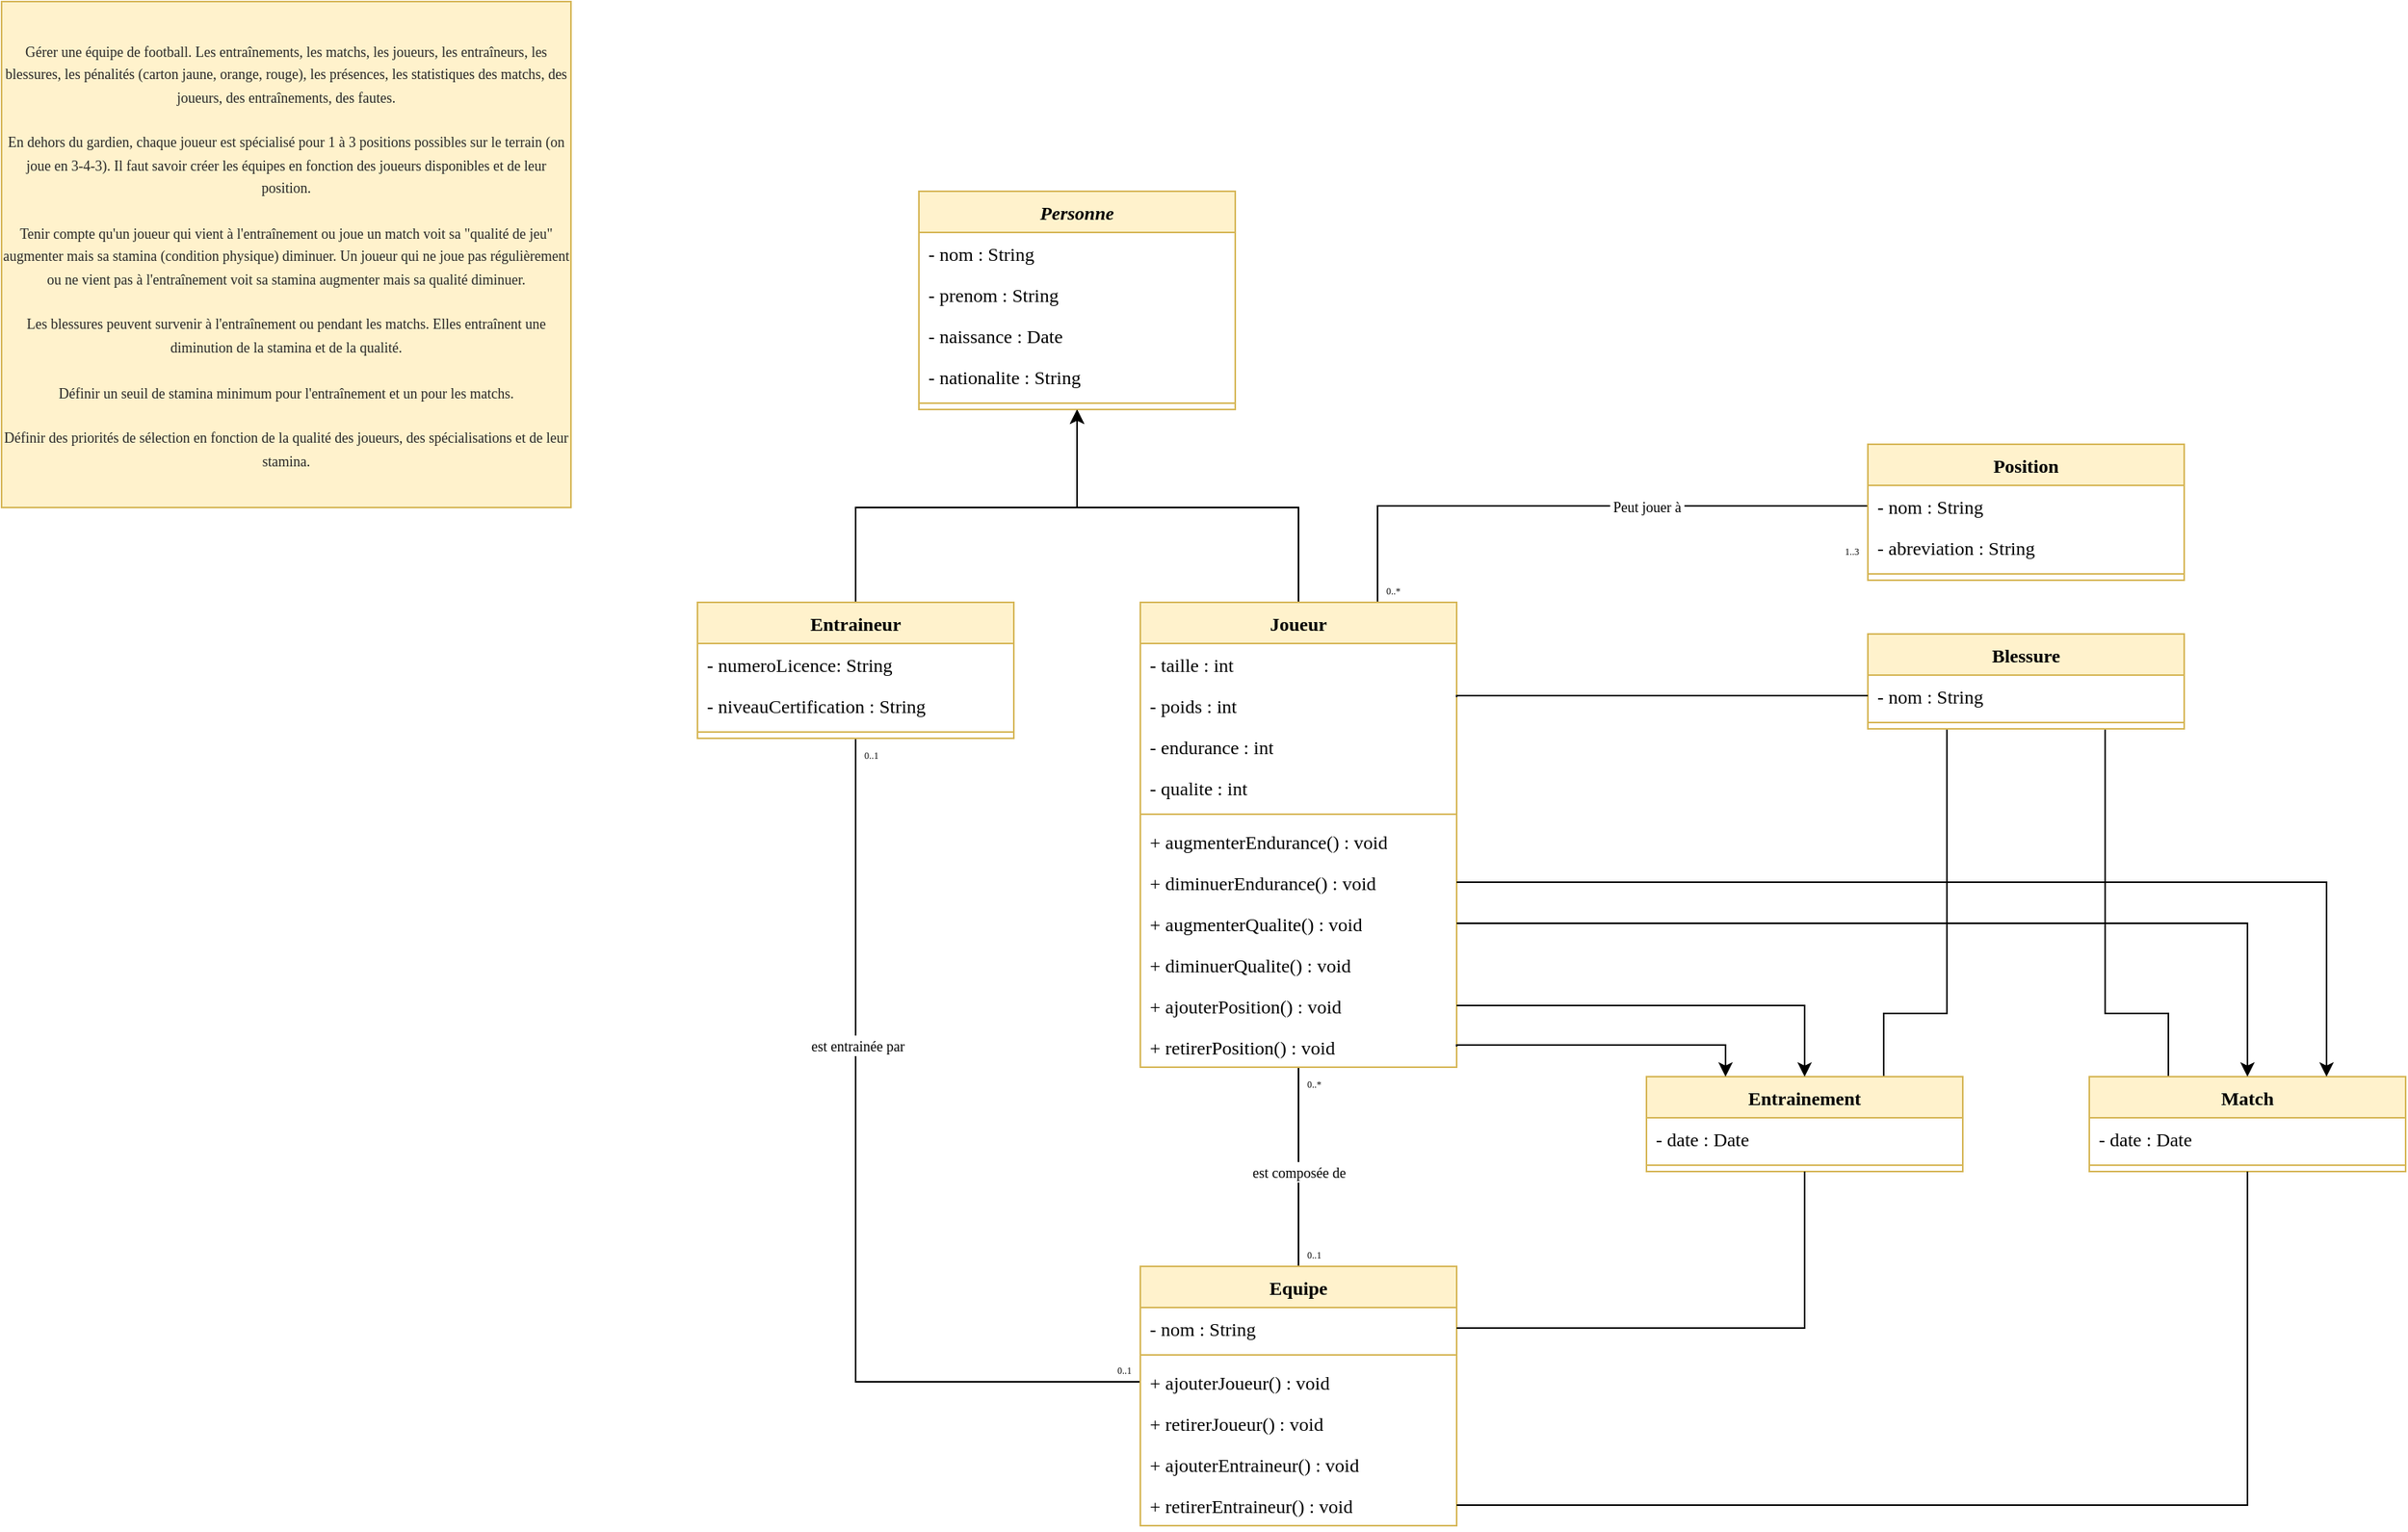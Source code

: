 <mxfile version="26.2.15">
  <diagram name="Page-1" id="bPuFZjUi1AL_pEAQR9ox">
    <mxGraphModel dx="2037" dy="1201" grid="1" gridSize="10" guides="1" tooltips="1" connect="1" arrows="1" fold="1" page="1" pageScale="1" pageWidth="1654" pageHeight="1169" math="0" shadow="0">
      <root>
        <mxCell id="0" />
        <mxCell id="1" parent="0" />
        <mxCell id="Eg1cmbTTBJbZFbh08boU-26" value="&lt;font face=&quot;Comic Sans MS&quot; style=&quot;font-size: 6px;&quot;&gt;0..*&lt;/font&gt;" style="text;html=1;align=center;verticalAlign=middle;whiteSpace=wrap;rounded=0;" parent="1" vertex="1">
          <mxGeometry x="910" y="402" width="20" height="18" as="geometry" />
        </mxCell>
        <mxCell id="Eg1cmbTTBJbZFbh08boU-35" value="&lt;font face=&quot;Comic Sans MS&quot; style=&quot;font-size: 6px;&quot;&gt;1..3&lt;/font&gt;" style="text;html=1;align=center;verticalAlign=middle;whiteSpace=wrap;rounded=0;" parent="1" vertex="1">
          <mxGeometry x="1200" y="377" width="20" height="18" as="geometry" />
        </mxCell>
        <mxCell id="Eg1cmbTTBJbZFbh08boU-70" style="edgeStyle=orthogonalEdgeStyle;rounded=0;orthogonalLoop=1;jettySize=auto;html=1;entryX=0.5;entryY=1;entryDx=0;entryDy=0;" parent="1" source="Eg1cmbTTBJbZFbh08boU-38" target="Eg1cmbTTBJbZFbh08boU-57" edge="1">
          <mxGeometry relative="1" as="geometry">
            <mxPoint x="850" y="300" as="targetPoint" />
            <Array as="points">
              <mxPoint x="860" y="360" />
              <mxPoint x="720" y="360" />
            </Array>
          </mxGeometry>
        </mxCell>
        <mxCell id="QPrB0RySYc89CIUduWpg-20" style="edgeStyle=orthogonalEdgeStyle;rounded=0;orthogonalLoop=1;jettySize=auto;html=1;entryX=0.5;entryY=0;entryDx=0;entryDy=0;endArrow=none;startFill=0;" edge="1" parent="1" source="Eg1cmbTTBJbZFbh08boU-38" target="QPrB0RySYc89CIUduWpg-10">
          <mxGeometry relative="1" as="geometry" />
        </mxCell>
        <mxCell id="QPrB0RySYc89CIUduWpg-47" style="edgeStyle=orthogonalEdgeStyle;rounded=0;orthogonalLoop=1;jettySize=auto;html=1;exitX=0.75;exitY=0;exitDx=0;exitDy=0;entryX=0;entryY=0.5;entryDx=0;entryDy=0;endArrow=none;startFill=0;" edge="1" parent="1" source="Eg1cmbTTBJbZFbh08boU-38" target="9">
          <mxGeometry relative="1" as="geometry" />
        </mxCell>
        <mxCell id="QPrB0RySYc89CIUduWpg-48" value="&lt;span style=&quot;font-family: &amp;quot;Comic Sans MS&amp;quot;; font-size: 9px;&quot;&gt;&amp;nbsp;Peut jouer à&amp;nbsp;&lt;/span&gt;" style="edgeLabel;html=1;align=center;verticalAlign=middle;resizable=0;points=[];" vertex="1" connectable="0" parent="QPrB0RySYc89CIUduWpg-47">
          <mxGeometry x="0.244" y="3" relative="1" as="geometry">
            <mxPoint y="3" as="offset" />
          </mxGeometry>
        </mxCell>
        <mxCell id="Eg1cmbTTBJbZFbh08boU-38" value="&lt;font style=&quot;&quot; face=&quot;Comic Sans MS&quot;&gt;Joueur&lt;/font&gt;" style="swimlane;fontStyle=1;align=center;verticalAlign=top;childLayout=stackLayout;horizontal=1;startSize=26;horizontalStack=0;resizeParent=1;resizeParentMax=0;resizeLast=0;collapsible=1;marginBottom=0;whiteSpace=wrap;html=1;fillColor=#fff2cc;strokeColor=#d6b656;" parent="1" vertex="1">
          <mxGeometry x="760" y="420" width="200" height="294" as="geometry" />
        </mxCell>
        <mxCell id="0TyT_RYLDZ_SMIHeVWue-5" value="&lt;font face=&quot;Comic Sans MS&quot;&gt;- taille : int&lt;/font&gt;" style="text;strokeColor=none;fillColor=none;align=left;verticalAlign=top;spacingLeft=4;spacingRight=4;overflow=hidden;rotatable=0;points=[[0,0.5],[1,0.5]];portConstraint=eastwest;whiteSpace=wrap;html=1;" parent="Eg1cmbTTBJbZFbh08boU-38" vertex="1">
          <mxGeometry y="26" width="200" height="26" as="geometry" />
        </mxCell>
        <mxCell id="0TyT_RYLDZ_SMIHeVWue-8" value="&lt;font face=&quot;Comic Sans MS&quot;&gt;- poids : int&lt;/font&gt;" style="text;strokeColor=none;fillColor=none;align=left;verticalAlign=top;spacingLeft=4;spacingRight=4;overflow=hidden;rotatable=0;points=[[0,0.5],[1,0.5]];portConstraint=eastwest;whiteSpace=wrap;html=1;" parent="Eg1cmbTTBJbZFbh08boU-38" vertex="1">
          <mxGeometry y="52" width="200" height="26" as="geometry" />
        </mxCell>
        <mxCell id="Eg1cmbTTBJbZFbh08boU-36" value="&lt;font face=&quot;Comic Sans MS&quot;&gt;- endurance : int&lt;/font&gt;" style="text;strokeColor=none;fillColor=none;align=left;verticalAlign=top;spacingLeft=4;spacingRight=4;overflow=hidden;rotatable=0;points=[[0,0.5],[1,0.5]];portConstraint=eastwest;whiteSpace=wrap;html=1;" parent="Eg1cmbTTBJbZFbh08boU-38" vertex="1">
          <mxGeometry y="78" width="200" height="26" as="geometry" />
        </mxCell>
        <mxCell id="Eg1cmbTTBJbZFbh08boU-37" value="&lt;font face=&quot;Comic Sans MS&quot;&gt;- qualite : int&lt;/font&gt;" style="text;strokeColor=none;fillColor=none;align=left;verticalAlign=top;spacingLeft=4;spacingRight=4;overflow=hidden;rotatable=0;points=[[0,0.5],[1,0.5]];portConstraint=eastwest;whiteSpace=wrap;html=1;" parent="Eg1cmbTTBJbZFbh08boU-38" vertex="1">
          <mxGeometry y="104" width="200" height="26" as="geometry" />
        </mxCell>
        <mxCell id="Eg1cmbTTBJbZFbh08boU-40" value="" style="line;strokeWidth=1;fillColor=none;align=left;verticalAlign=middle;spacingTop=-1;spacingLeft=3;spacingRight=3;rotatable=0;labelPosition=right;points=[];portConstraint=eastwest;strokeColor=inherit;" parent="Eg1cmbTTBJbZFbh08boU-38" vertex="1">
          <mxGeometry y="130" width="200" height="8" as="geometry" />
        </mxCell>
        <mxCell id="Eg1cmbTTBJbZFbh08boU-41" value="&lt;font face=&quot;Comic Sans MS&quot;&gt;+ augmenterEndurance() : void&lt;/font&gt;" style="text;strokeColor=none;fillColor=none;align=left;verticalAlign=top;spacingLeft=4;spacingRight=4;overflow=hidden;rotatable=0;points=[[0,0.5],[1,0.5]];portConstraint=eastwest;whiteSpace=wrap;html=1;" parent="Eg1cmbTTBJbZFbh08boU-38" vertex="1">
          <mxGeometry y="138" width="200" height="26" as="geometry" />
        </mxCell>
        <mxCell id="Eg1cmbTTBJbZFbh08boU-42" value="&lt;font face=&quot;Comic Sans MS&quot;&gt;+ diminuerEndurance() : void&lt;/font&gt;" style="text;strokeColor=none;fillColor=none;align=left;verticalAlign=top;spacingLeft=4;spacingRight=4;overflow=hidden;rotatable=0;points=[[0,0.5],[1,0.5]];portConstraint=eastwest;whiteSpace=wrap;html=1;" parent="Eg1cmbTTBJbZFbh08boU-38" vertex="1">
          <mxGeometry y="164" width="200" height="26" as="geometry" />
        </mxCell>
        <mxCell id="Eg1cmbTTBJbZFbh08boU-43" value="&lt;font face=&quot;Comic Sans MS&quot;&gt;+ augmenterQualite() : void&lt;/font&gt;" style="text;strokeColor=none;fillColor=none;align=left;verticalAlign=top;spacingLeft=4;spacingRight=4;overflow=hidden;rotatable=0;points=[[0,0.5],[1,0.5]];portConstraint=eastwest;whiteSpace=wrap;html=1;" parent="Eg1cmbTTBJbZFbh08boU-38" vertex="1">
          <mxGeometry y="190" width="200" height="26" as="geometry" />
        </mxCell>
        <mxCell id="Eg1cmbTTBJbZFbh08boU-109" value="&lt;font face=&quot;Comic Sans MS&quot;&gt;+ diminuerQualite() : void&lt;/font&gt;" style="text;strokeColor=none;fillColor=none;align=left;verticalAlign=top;spacingLeft=4;spacingRight=4;overflow=hidden;rotatable=0;points=[[0,0.5],[1,0.5]];portConstraint=eastwest;whiteSpace=wrap;html=1;" parent="Eg1cmbTTBJbZFbh08boU-38" vertex="1">
          <mxGeometry y="216" width="200" height="26" as="geometry" />
        </mxCell>
        <mxCell id="QPrB0RySYc89CIUduWpg-25" value="&lt;font face=&quot;Comic Sans MS&quot;&gt;+ ajouterPosition() : void&lt;/font&gt;" style="text;strokeColor=none;fillColor=none;align=left;verticalAlign=top;spacingLeft=4;spacingRight=4;overflow=hidden;rotatable=0;points=[[0,0.5],[1,0.5]];portConstraint=eastwest;whiteSpace=wrap;html=1;" vertex="1" parent="Eg1cmbTTBJbZFbh08boU-38">
          <mxGeometry y="242" width="200" height="26" as="geometry" />
        </mxCell>
        <mxCell id="QPrB0RySYc89CIUduWpg-26" value="&lt;font face=&quot;Comic Sans MS&quot;&gt;+ retirerPosition() : void&lt;/font&gt;" style="text;strokeColor=none;fillColor=none;align=left;verticalAlign=top;spacingLeft=4;spacingRight=4;overflow=hidden;rotatable=0;points=[[0,0.5],[1,0.5]];portConstraint=eastwest;whiteSpace=wrap;html=1;" vertex="1" parent="Eg1cmbTTBJbZFbh08boU-38">
          <mxGeometry y="268" width="200" height="26" as="geometry" />
        </mxCell>
        <mxCell id="Eg1cmbTTBJbZFbh08boU-44" value="&lt;font style=&quot;&quot; face=&quot;Comic Sans MS&quot;&gt;Position&lt;/font&gt;" style="swimlane;fontStyle=1;align=center;verticalAlign=top;childLayout=stackLayout;horizontal=1;startSize=26;horizontalStack=0;resizeParent=1;resizeParentMax=0;resizeLast=0;collapsible=1;marginBottom=0;whiteSpace=wrap;html=1;fillColor=#fff2cc;strokeColor=#d6b656;" parent="1" vertex="1">
          <mxGeometry x="1220" y="320" width="200" height="86" as="geometry" />
        </mxCell>
        <mxCell id="9" value="&lt;font style=&quot;&quot; face=&quot;Comic Sans MS&quot;&gt;- nom : String&lt;/font&gt;" style="text;strokeColor=none;fillColor=none;align=left;verticalAlign=top;spacingLeft=4;spacingRight=4;overflow=hidden;rotatable=0;points=[[0,0.5],[1,0.5]];portConstraint=eastwest;whiteSpace=wrap;html=1;" parent="Eg1cmbTTBJbZFbh08boU-44" vertex="1">
          <mxGeometry y="26" width="200" height="26" as="geometry" />
        </mxCell>
        <mxCell id="10" value="&lt;font style=&quot;&quot; face=&quot;Comic Sans MS&quot;&gt;- abreviation : String&lt;/font&gt;" style="text;strokeColor=none;fillColor=none;align=left;verticalAlign=top;spacingLeft=4;spacingRight=4;overflow=hidden;rotatable=0;points=[[0,0.5],[1,0.5]];portConstraint=eastwest;whiteSpace=wrap;html=1;" parent="Eg1cmbTTBJbZFbh08boU-44" vertex="1">
          <mxGeometry y="52" width="200" height="26" as="geometry" />
        </mxCell>
        <mxCell id="Eg1cmbTTBJbZFbh08boU-53" value="" style="line;strokeWidth=1;fillColor=none;align=left;verticalAlign=middle;spacingTop=-1;spacingLeft=3;spacingRight=3;rotatable=0;labelPosition=right;points=[];portConstraint=eastwest;strokeColor=inherit;" parent="Eg1cmbTTBJbZFbh08boU-44" vertex="1">
          <mxGeometry y="78" width="200" height="8" as="geometry" />
        </mxCell>
        <mxCell id="Eg1cmbTTBJbZFbh08boU-57" value="&lt;font style=&quot;&quot; face=&quot;Comic Sans MS&quot;&gt;&lt;i&gt;Personne&lt;/i&gt;&lt;/font&gt;" style="swimlane;fontStyle=1;align=center;verticalAlign=top;childLayout=stackLayout;horizontal=1;startSize=26;horizontalStack=0;resizeParent=1;resizeParentMax=0;resizeLast=0;collapsible=1;marginBottom=0;whiteSpace=wrap;html=1;fillColor=#fff2cc;strokeColor=#d6b656;" parent="1" vertex="1">
          <mxGeometry x="620" y="160" width="200" height="138" as="geometry" />
        </mxCell>
        <mxCell id="Eg1cmbTTBJbZFbh08boU-58" value="&lt;font style=&quot;&quot; face=&quot;Comic Sans MS&quot;&gt;- nom : String&lt;/font&gt;" style="text;strokeColor=none;fillColor=none;align=left;verticalAlign=top;spacingLeft=4;spacingRight=4;overflow=hidden;rotatable=0;points=[[0,0.5],[1,0.5]];portConstraint=eastwest;whiteSpace=wrap;html=1;" parent="Eg1cmbTTBJbZFbh08boU-57" vertex="1">
          <mxGeometry y="26" width="200" height="26" as="geometry" />
        </mxCell>
        <mxCell id="Eg1cmbTTBJbZFbh08boU-59" value="&lt;font face=&quot;Comic Sans MS&quot;&gt;- prenom : String&lt;/font&gt;" style="text;strokeColor=none;fillColor=none;align=left;verticalAlign=top;spacingLeft=4;spacingRight=4;overflow=hidden;rotatable=0;points=[[0,0.5],[1,0.5]];portConstraint=eastwest;whiteSpace=wrap;html=1;" parent="Eg1cmbTTBJbZFbh08boU-57" vertex="1">
          <mxGeometry y="52" width="200" height="26" as="geometry" />
        </mxCell>
        <mxCell id="Eg1cmbTTBJbZFbh08boU-60" value="&lt;font face=&quot;Comic Sans MS&quot;&gt;- naissance : Date&lt;/font&gt;" style="text;strokeColor=none;fillColor=none;align=left;verticalAlign=top;spacingLeft=4;spacingRight=4;overflow=hidden;rotatable=0;points=[[0,0.5],[1,0.5]];portConstraint=eastwest;whiteSpace=wrap;html=1;" parent="Eg1cmbTTBJbZFbh08boU-57" vertex="1">
          <mxGeometry y="78" width="200" height="26" as="geometry" />
        </mxCell>
        <mxCell id="Eg1cmbTTBJbZFbh08boU-61" value="&lt;font face=&quot;Comic Sans MS&quot;&gt;- nationalite : String&lt;/font&gt;" style="text;strokeColor=none;fillColor=none;align=left;verticalAlign=top;spacingLeft=4;spacingRight=4;overflow=hidden;rotatable=0;points=[[0,0.5],[1,0.5]];portConstraint=eastwest;whiteSpace=wrap;html=1;" parent="Eg1cmbTTBJbZFbh08boU-57" vertex="1">
          <mxGeometry y="104" width="200" height="26" as="geometry" />
        </mxCell>
        <mxCell id="Eg1cmbTTBJbZFbh08boU-66" value="" style="line;strokeWidth=1;fillColor=none;align=left;verticalAlign=middle;spacingTop=-1;spacingLeft=3;spacingRight=3;rotatable=0;labelPosition=right;points=[];portConstraint=eastwest;strokeColor=inherit;" parent="Eg1cmbTTBJbZFbh08boU-57" vertex="1">
          <mxGeometry y="130" width="200" height="8" as="geometry" />
        </mxCell>
        <mxCell id="Eg1cmbTTBJbZFbh08boU-81" style="edgeStyle=orthogonalEdgeStyle;rounded=0;orthogonalLoop=1;jettySize=auto;html=1;exitX=0.5;exitY=0;exitDx=0;exitDy=0;entryX=0.5;entryY=1;entryDx=0;entryDy=0;" parent="1" source="Eg1cmbTTBJbZFbh08boU-71" target="Eg1cmbTTBJbZFbh08boU-57" edge="1">
          <mxGeometry relative="1" as="geometry">
            <Array as="points">
              <mxPoint x="580" y="360" />
              <mxPoint x="720" y="360" />
            </Array>
          </mxGeometry>
        </mxCell>
        <mxCell id="QPrB0RySYc89CIUduWpg-24" style="edgeStyle=orthogonalEdgeStyle;rounded=0;orthogonalLoop=1;jettySize=auto;html=1;entryX=0;entryY=0.5;entryDx=0;entryDy=0;endArrow=none;startFill=0;" edge="1" parent="1" source="Eg1cmbTTBJbZFbh08boU-71" target="QPrB0RySYc89CIUduWpg-22">
          <mxGeometry relative="1" as="geometry" />
        </mxCell>
        <mxCell id="QPrB0RySYc89CIUduWpg-31" value="&lt;font style=&quot;font-size: 9px;&quot; face=&quot;Comic Sans MS&quot;&gt;&amp;nbsp;est entrainée par&amp;nbsp;&lt;/font&gt;" style="edgeLabel;html=1;align=center;verticalAlign=middle;resizable=0;points=[];" vertex="1" connectable="0" parent="QPrB0RySYc89CIUduWpg-24">
          <mxGeometry x="0.681" y="1" relative="1" as="geometry">
            <mxPoint x="-86" y="-212" as="offset" />
          </mxGeometry>
        </mxCell>
        <mxCell id="Eg1cmbTTBJbZFbh08boU-71" value="&lt;font style=&quot;&quot; face=&quot;Comic Sans MS&quot;&gt;Entraineur&lt;/font&gt;" style="swimlane;fontStyle=1;align=center;verticalAlign=top;childLayout=stackLayout;horizontal=1;startSize=26;horizontalStack=0;resizeParent=1;resizeParentMax=0;resizeLast=0;collapsible=1;marginBottom=0;whiteSpace=wrap;html=1;fillColor=#fff2cc;strokeColor=#d6b656;" parent="1" vertex="1">
          <mxGeometry x="480" y="420" width="200" height="86" as="geometry" />
        </mxCell>
        <mxCell id="Eg1cmbTTBJbZFbh08boU-82" value="&lt;font style=&quot;&quot; face=&quot;Comic Sans MS&quot;&gt;- numeroLicence: String&lt;/font&gt;" style="text;strokeColor=none;fillColor=none;align=left;verticalAlign=top;spacingLeft=4;spacingRight=4;overflow=hidden;rotatable=0;points=[[0,0.5],[1,0.5]];portConstraint=eastwest;whiteSpace=wrap;html=1;" parent="Eg1cmbTTBJbZFbh08boU-71" vertex="1">
          <mxGeometry y="26" width="200" height="26" as="geometry" />
        </mxCell>
        <mxCell id="Eg1cmbTTBJbZFbh08boU-110" value="&lt;font style=&quot;&quot; face=&quot;Comic Sans MS&quot;&gt;- niveauCertification : String&lt;/font&gt;" style="text;strokeColor=none;fillColor=none;align=left;verticalAlign=top;spacingLeft=4;spacingRight=4;overflow=hidden;rotatable=0;points=[[0,0.5],[1,0.5]];portConstraint=eastwest;whiteSpace=wrap;html=1;" parent="Eg1cmbTTBJbZFbh08boU-71" vertex="1">
          <mxGeometry y="52" width="200" height="26" as="geometry" />
        </mxCell>
        <mxCell id="Eg1cmbTTBJbZFbh08boU-76" value="" style="line;strokeWidth=1;fillColor=none;align=left;verticalAlign=middle;spacingTop=-1;spacingLeft=3;spacingRight=3;rotatable=0;labelPosition=right;points=[];portConstraint=eastwest;strokeColor=inherit;" parent="Eg1cmbTTBJbZFbh08boU-71" vertex="1">
          <mxGeometry y="78" width="200" height="8" as="geometry" />
        </mxCell>
        <mxCell id="Eg1cmbTTBJbZFbh08boU-105" value="&lt;p style=&quot;box-sizing: border-box; margin: 0in; color: rgb(38, 38, 38);&quot; lang=&quot;fr&quot;&gt;&lt;font face=&quot;Comic Sans MS&quot; style=&quot;font-size: 9px;&quot;&gt;Gérer une équipe de football. Les entraînements, les matchs, les joueurs, les entraîneurs, les blessures, les pénalités (carton jaune, orange, rouge), les présences, les statistiques des matchs, des joueurs, des entraînements, des fautes.&lt;/font&gt;&lt;/p&gt;&lt;p style=&quot;box-sizing: border-box; color: rgb(38, 38, 38); margin: 0in;&quot; lang=&quot;fr&quot;&gt;&lt;font face=&quot;Comic Sans MS&quot; style=&quot;font-size: 9px;&quot;&gt;&amp;nbsp;&lt;/font&gt;&lt;/p&gt;&lt;p style=&quot;box-sizing: border-box; color: rgb(38, 38, 38); margin: 0in;&quot; lang=&quot;fr&quot;&gt;&lt;font face=&quot;Comic Sans MS&quot; style=&quot;font-size: 9px;&quot;&gt;En dehors du gardien, chaque joueur est spécialisé pour 1 à 3 positions possibles sur le terrain (on joue en 3-4-3). Il faut savoir créer les équipes en fonction des joueurs disponibles et de leur position.&lt;/font&gt;&lt;/p&gt;&lt;p style=&quot;box-sizing: border-box; color: rgb(38, 38, 38); margin: 0in;&quot; lang=&quot;fr&quot;&gt;&lt;font face=&quot;Comic Sans MS&quot; style=&quot;font-size: 9px;&quot;&gt;&amp;nbsp;&lt;/font&gt;&lt;/p&gt;&lt;p style=&quot;box-sizing: border-box; color: rgb(38, 38, 38); margin: 0in;&quot; lang=&quot;fr&quot;&gt;&lt;font face=&quot;Comic Sans MS&quot; style=&quot;font-size: 9px;&quot;&gt;Tenir compte qu&#39;un joueur qui vient à l&#39;entraînement ou joue un match voit sa &quot;qualité de jeu&quot; augmenter mais sa stamina (condition physique) diminuer. Un joueur qui ne joue pas régulièrement ou ne vient pas à l&#39;entraînement voit sa stamina augmenter mais sa qualité diminuer.&lt;/font&gt;&lt;/p&gt;&lt;p style=&quot;box-sizing: border-box; color: rgb(38, 38, 38); margin: 0in;&quot; lang=&quot;fr&quot;&gt;&lt;font face=&quot;Comic Sans MS&quot; style=&quot;font-size: 9px;&quot;&gt;&amp;nbsp;&lt;/font&gt;&lt;/p&gt;&lt;p style=&quot;box-sizing: border-box; color: rgb(38, 38, 38); margin: 0in;&quot; lang=&quot;fr&quot;&gt;&lt;font face=&quot;Comic Sans MS&quot; style=&quot;font-size: 9px;&quot;&gt;Les blessures peuvent survenir à l&#39;entraînement ou pendant les matchs. Elles entraînent une diminution de la stamina et de la qualité.&lt;/font&gt;&lt;/p&gt;&lt;p style=&quot;box-sizing: border-box; color: rgb(38, 38, 38); margin: 0in;&quot; lang=&quot;fr&quot;&gt;&lt;font face=&quot;Comic Sans MS&quot; style=&quot;font-size: 9px;&quot;&gt;&amp;nbsp;&lt;/font&gt;&lt;/p&gt;&lt;p style=&quot;box-sizing: border-box; color: rgb(38, 38, 38); margin: 0in;&quot; lang=&quot;fr&quot;&gt;&lt;font face=&quot;Comic Sans MS&quot; style=&quot;font-size: 9px;&quot;&gt;Définir un seuil de stamina minimum pour l&#39;entraînement et un pour les matchs.&lt;/font&gt;&lt;/p&gt;&lt;p style=&quot;box-sizing: border-box; color: rgb(38, 38, 38); margin: 0in;&quot; lang=&quot;fr&quot;&gt;&lt;font face=&quot;Comic Sans MS&quot; style=&quot;font-size: 9px;&quot;&gt;&amp;nbsp;&lt;/font&gt;&lt;/p&gt;&lt;p style=&quot;box-sizing: border-box; color: rgb(38, 38, 38); margin: 0in;&quot; lang=&quot;fr&quot;&gt;&lt;font face=&quot;Comic Sans MS&quot; style=&quot;font-size: 9px;&quot;&gt;Définir des priorités de sélection en fonction de la qualité des joueurs, des spécialisations et de leur stamina.&lt;/font&gt;&lt;/p&gt;" style="rounded=0;whiteSpace=wrap;html=1;align=center;fillColor=#fff2cc;strokeColor=#d6b656;labelBackgroundColor=none;" parent="1" vertex="1">
          <mxGeometry x="40" y="40" width="360" height="320" as="geometry" />
        </mxCell>
        <mxCell id="QPrB0RySYc89CIUduWpg-10" value="&lt;font style=&quot;&quot; face=&quot;Comic Sans MS&quot;&gt;Equipe&lt;/font&gt;" style="swimlane;fontStyle=1;align=center;verticalAlign=top;childLayout=stackLayout;horizontal=1;startSize=26;horizontalStack=0;resizeParent=1;resizeParentMax=0;resizeLast=0;collapsible=1;marginBottom=0;whiteSpace=wrap;html=1;fillColor=#fff2cc;strokeColor=#d6b656;" vertex="1" parent="1">
          <mxGeometry x="760" y="840" width="200" height="164" as="geometry" />
        </mxCell>
        <mxCell id="QPrB0RySYc89CIUduWpg-11" value="&lt;font face=&quot;Comic Sans MS&quot;&gt;- nom : String&lt;/font&gt;" style="text;strokeColor=none;fillColor=none;align=left;verticalAlign=top;spacingLeft=4;spacingRight=4;overflow=hidden;rotatable=0;points=[[0,0.5],[1,0.5]];portConstraint=eastwest;whiteSpace=wrap;html=1;" vertex="1" parent="QPrB0RySYc89CIUduWpg-10">
          <mxGeometry y="26" width="200" height="26" as="geometry" />
        </mxCell>
        <mxCell id="QPrB0RySYc89CIUduWpg-15" value="" style="line;strokeWidth=1;fillColor=none;align=left;verticalAlign=middle;spacingTop=-1;spacingLeft=3;spacingRight=3;rotatable=0;labelPosition=right;points=[];portConstraint=eastwest;strokeColor=inherit;" vertex="1" parent="QPrB0RySYc89CIUduWpg-10">
          <mxGeometry y="52" width="200" height="8" as="geometry" />
        </mxCell>
        <mxCell id="QPrB0RySYc89CIUduWpg-22" value="&lt;font face=&quot;Comic Sans MS&quot;&gt;+ ajouterJoueur() : void&lt;/font&gt;" style="text;strokeColor=none;fillColor=none;align=left;verticalAlign=top;spacingLeft=4;spacingRight=4;overflow=hidden;rotatable=0;points=[[0,0.5],[1,0.5]];portConstraint=eastwest;whiteSpace=wrap;html=1;" vertex="1" parent="QPrB0RySYc89CIUduWpg-10">
          <mxGeometry y="60" width="200" height="26" as="geometry" />
        </mxCell>
        <mxCell id="QPrB0RySYc89CIUduWpg-23" value="&lt;font face=&quot;Comic Sans MS&quot;&gt;+ retirerJoueur() : void&lt;/font&gt;" style="text;strokeColor=none;fillColor=none;align=left;verticalAlign=top;spacingLeft=4;spacingRight=4;overflow=hidden;rotatable=0;points=[[0,0.5],[1,0.5]];portConstraint=eastwest;whiteSpace=wrap;html=1;" vertex="1" parent="QPrB0RySYc89CIUduWpg-10">
          <mxGeometry y="86" width="200" height="26" as="geometry" />
        </mxCell>
        <mxCell id="QPrB0RySYc89CIUduWpg-27" value="&lt;font face=&quot;Comic Sans MS&quot;&gt;+ ajouterEntraineur() : void&lt;/font&gt;" style="text;strokeColor=none;fillColor=none;align=left;verticalAlign=top;spacingLeft=4;spacingRight=4;overflow=hidden;rotatable=0;points=[[0,0.5],[1,0.5]];portConstraint=eastwest;whiteSpace=wrap;html=1;" vertex="1" parent="QPrB0RySYc89CIUduWpg-10">
          <mxGeometry y="112" width="200" height="26" as="geometry" />
        </mxCell>
        <mxCell id="QPrB0RySYc89CIUduWpg-39" value="&lt;font face=&quot;Comic Sans MS&quot;&gt;+ retirerEntraineur() : void&lt;/font&gt;" style="text;strokeColor=none;fillColor=none;align=left;verticalAlign=top;spacingLeft=4;spacingRight=4;overflow=hidden;rotatable=0;points=[[0,0.5],[1,0.5]];portConstraint=eastwest;whiteSpace=wrap;html=1;" vertex="1" parent="QPrB0RySYc89CIUduWpg-10">
          <mxGeometry y="138" width="200" height="26" as="geometry" />
        </mxCell>
        <mxCell id="QPrB0RySYc89CIUduWpg-34" value="&lt;font style=&quot;font-size: 9px;&quot; face=&quot;Comic Sans MS&quot;&gt;est composée de&lt;/font&gt;" style="edgeLabel;html=1;align=center;verticalAlign=middle;resizable=0;points=[];" vertex="1" connectable="0" parent="1">
          <mxGeometry x="860.001" y="780" as="geometry" />
        </mxCell>
        <mxCell id="QPrB0RySYc89CIUduWpg-35" value="&lt;font face=&quot;Comic Sans MS&quot; style=&quot;font-size: 6px;&quot;&gt;0..*&lt;/font&gt;" style="text;html=1;align=center;verticalAlign=middle;whiteSpace=wrap;rounded=0;" vertex="1" parent="1">
          <mxGeometry x="860" y="714" width="20" height="18" as="geometry" />
        </mxCell>
        <mxCell id="QPrB0RySYc89CIUduWpg-36" value="&lt;font face=&quot;Comic Sans MS&quot; style=&quot;font-size: 6px;&quot;&gt;0..1&lt;/font&gt;" style="text;html=1;align=center;verticalAlign=middle;whiteSpace=wrap;rounded=0;" vertex="1" parent="1">
          <mxGeometry x="860" y="822" width="20" height="18" as="geometry" />
        </mxCell>
        <mxCell id="QPrB0RySYc89CIUduWpg-37" value="&lt;font face=&quot;Comic Sans MS&quot; style=&quot;font-size: 6px;&quot;&gt;0..1&lt;/font&gt;" style="text;html=1;align=center;verticalAlign=middle;whiteSpace=wrap;rounded=0;" vertex="1" parent="1">
          <mxGeometry x="740" y="895" width="20" height="18" as="geometry" />
        </mxCell>
        <mxCell id="QPrB0RySYc89CIUduWpg-38" value="&lt;font face=&quot;Comic Sans MS&quot; style=&quot;font-size: 6px;&quot;&gt;0..1&lt;/font&gt;" style="text;html=1;align=center;verticalAlign=middle;whiteSpace=wrap;rounded=0;" vertex="1" parent="1">
          <mxGeometry x="580" y="506" width="20" height="18" as="geometry" />
        </mxCell>
        <mxCell id="QPrB0RySYc89CIUduWpg-62" style="edgeStyle=orthogonalEdgeStyle;rounded=0;orthogonalLoop=1;jettySize=auto;html=1;exitX=0.75;exitY=0;exitDx=0;exitDy=0;entryX=0.25;entryY=1;entryDx=0;entryDy=0;endArrow=none;startFill=0;" edge="1" parent="1" source="QPrB0RySYc89CIUduWpg-40" target="QPrB0RySYc89CIUduWpg-50">
          <mxGeometry relative="1" as="geometry">
            <Array as="points">
              <mxPoint x="1230" y="680" />
              <mxPoint x="1270" y="680" />
            </Array>
          </mxGeometry>
        </mxCell>
        <mxCell id="QPrB0RySYc89CIUduWpg-40" value="&lt;font style=&quot;&quot; face=&quot;Comic Sans MS&quot;&gt;Entrainement&lt;/font&gt;" style="swimlane;fontStyle=1;align=center;verticalAlign=top;childLayout=stackLayout;horizontal=1;startSize=26;horizontalStack=0;resizeParent=1;resizeParentMax=0;resizeLast=0;collapsible=1;marginBottom=0;whiteSpace=wrap;html=1;fillColor=#fff2cc;strokeColor=#d6b656;" vertex="1" parent="1">
          <mxGeometry x="1080" y="720" width="200" height="60" as="geometry" />
        </mxCell>
        <mxCell id="QPrB0RySYc89CIUduWpg-41" value="&lt;font style=&quot;&quot; face=&quot;Comic Sans MS&quot;&gt;- date : Date&lt;/font&gt;" style="text;strokeColor=none;fillColor=none;align=left;verticalAlign=top;spacingLeft=4;spacingRight=4;overflow=hidden;rotatable=0;points=[[0,0.5],[1,0.5]];portConstraint=eastwest;whiteSpace=wrap;html=1;" vertex="1" parent="QPrB0RySYc89CIUduWpg-40">
          <mxGeometry y="26" width="200" height="26" as="geometry" />
        </mxCell>
        <mxCell id="QPrB0RySYc89CIUduWpg-43" value="" style="line;strokeWidth=1;fillColor=none;align=left;verticalAlign=middle;spacingTop=-1;spacingLeft=3;spacingRight=3;rotatable=0;labelPosition=right;points=[];portConstraint=eastwest;strokeColor=inherit;" vertex="1" parent="QPrB0RySYc89CIUduWpg-40">
          <mxGeometry y="52" width="200" height="8" as="geometry" />
        </mxCell>
        <mxCell id="13" style="edgeStyle=none;html=1;exitX=1;exitY=0.5;exitDx=0;exitDy=0;entryX=0.5;entryY=1;entryDx=0;entryDy=0;endArrow=none;endFill=0;rounded=0;curved=0;" edge="1" parent="1" source="QPrB0RySYc89CIUduWpg-11" target="QPrB0RySYc89CIUduWpg-40">
          <mxGeometry relative="1" as="geometry">
            <Array as="points">
              <mxPoint x="1180" y="879" />
            </Array>
          </mxGeometry>
        </mxCell>
        <mxCell id="QPrB0RySYc89CIUduWpg-61" style="edgeStyle=orthogonalEdgeStyle;rounded=0;orthogonalLoop=1;jettySize=auto;html=1;exitX=0.25;exitY=0;exitDx=0;exitDy=0;entryX=0.75;entryY=1;entryDx=0;entryDy=0;endArrow=none;startFill=0;" edge="1" parent="1" source="19" target="QPrB0RySYc89CIUduWpg-50">
          <mxGeometry relative="1" as="geometry">
            <Array as="points">
              <mxPoint x="1410" y="680" />
              <mxPoint x="1370" y="680" />
            </Array>
          </mxGeometry>
        </mxCell>
        <mxCell id="19" value="&lt;font style=&quot;&quot; face=&quot;Comic Sans MS&quot;&gt;Match&lt;/font&gt;" style="swimlane;fontStyle=1;align=center;verticalAlign=top;childLayout=stackLayout;horizontal=1;startSize=26;horizontalStack=0;resizeParent=1;resizeParentMax=0;resizeLast=0;collapsible=1;marginBottom=0;whiteSpace=wrap;html=1;fillColor=#fff2cc;strokeColor=#d6b656;" vertex="1" parent="1">
          <mxGeometry x="1360" y="720" width="200" height="60" as="geometry" />
        </mxCell>
        <mxCell id="20" value="&lt;font style=&quot;&quot; face=&quot;Comic Sans MS&quot;&gt;- date : Date&lt;/font&gt;" style="text;strokeColor=none;fillColor=none;align=left;verticalAlign=top;spacingLeft=4;spacingRight=4;overflow=hidden;rotatable=0;points=[[0,0.5],[1,0.5]];portConstraint=eastwest;whiteSpace=wrap;html=1;" vertex="1" parent="19">
          <mxGeometry y="26" width="200" height="26" as="geometry" />
        </mxCell>
        <mxCell id="21" value="" style="line;strokeWidth=1;fillColor=none;align=left;verticalAlign=middle;spacingTop=-1;spacingLeft=3;spacingRight=3;rotatable=0;labelPosition=right;points=[];portConstraint=eastwest;strokeColor=inherit;" vertex="1" parent="19">
          <mxGeometry y="52" width="200" height="8" as="geometry" />
        </mxCell>
        <mxCell id="QPrB0RySYc89CIUduWpg-49" style="edgeStyle=orthogonalEdgeStyle;rounded=0;orthogonalLoop=1;jettySize=auto;html=1;exitX=1;exitY=0.5;exitDx=0;exitDy=0;entryX=0.5;entryY=1;entryDx=0;entryDy=0;endArrow=none;startFill=0;" edge="1" parent="1" source="QPrB0RySYc89CIUduWpg-39" target="19">
          <mxGeometry relative="1" as="geometry" />
        </mxCell>
        <mxCell id="QPrB0RySYc89CIUduWpg-50" value="&lt;font style=&quot;&quot; face=&quot;Comic Sans MS&quot;&gt;Blessure&lt;/font&gt;" style="swimlane;fontStyle=1;align=center;verticalAlign=top;childLayout=stackLayout;horizontal=1;startSize=26;horizontalStack=0;resizeParent=1;resizeParentMax=0;resizeLast=0;collapsible=1;marginBottom=0;whiteSpace=wrap;html=1;fillColor=#fff2cc;strokeColor=#d6b656;" vertex="1" parent="1">
          <mxGeometry x="1220" y="440" width="200" height="60" as="geometry" />
        </mxCell>
        <mxCell id="QPrB0RySYc89CIUduWpg-51" value="&lt;font style=&quot;&quot; face=&quot;Comic Sans MS&quot;&gt;- nom : String&lt;/font&gt;" style="text;strokeColor=none;fillColor=none;align=left;verticalAlign=top;spacingLeft=4;spacingRight=4;overflow=hidden;rotatable=0;points=[[0,0.5],[1,0.5]];portConstraint=eastwest;whiteSpace=wrap;html=1;" vertex="1" parent="QPrB0RySYc89CIUduWpg-50">
          <mxGeometry y="26" width="200" height="26" as="geometry" />
        </mxCell>
        <mxCell id="QPrB0RySYc89CIUduWpg-52" value="" style="line;strokeWidth=1;fillColor=none;align=left;verticalAlign=middle;spacingTop=-1;spacingLeft=3;spacingRight=3;rotatable=0;labelPosition=right;points=[];portConstraint=eastwest;strokeColor=inherit;" vertex="1" parent="QPrB0RySYc89CIUduWpg-50">
          <mxGeometry y="52" width="200" height="8" as="geometry" />
        </mxCell>
        <mxCell id="QPrB0RySYc89CIUduWpg-53" style="edgeStyle=orthogonalEdgeStyle;rounded=0;orthogonalLoop=1;jettySize=auto;html=1;entryX=0.25;entryY=0;entryDx=0;entryDy=0;exitX=1;exitY=0.5;exitDx=0;exitDy=0;" edge="1" parent="1" source="QPrB0RySYc89CIUduWpg-26" target="QPrB0RySYc89CIUduWpg-40">
          <mxGeometry relative="1" as="geometry">
            <Array as="points">
              <mxPoint x="960" y="700" />
              <mxPoint x="1130" y="700" />
            </Array>
          </mxGeometry>
        </mxCell>
        <mxCell id="QPrB0RySYc89CIUduWpg-54" style="edgeStyle=orthogonalEdgeStyle;rounded=0;orthogonalLoop=1;jettySize=auto;html=1;exitX=1;exitY=0.5;exitDx=0;exitDy=0;entryX=0.5;entryY=0;entryDx=0;entryDy=0;" edge="1" parent="1" source="QPrB0RySYc89CIUduWpg-25" target="QPrB0RySYc89CIUduWpg-40">
          <mxGeometry relative="1" as="geometry" />
        </mxCell>
        <mxCell id="QPrB0RySYc89CIUduWpg-55" style="edgeStyle=orthogonalEdgeStyle;rounded=0;orthogonalLoop=1;jettySize=auto;html=1;entryX=0;entryY=0.5;entryDx=0;entryDy=0;endArrow=none;startFill=0;" edge="1" parent="1" target="QPrB0RySYc89CIUduWpg-51">
          <mxGeometry relative="1" as="geometry">
            <mxPoint x="960" y="480" as="sourcePoint" />
            <Array as="points">
              <mxPoint x="960" y="479" />
            </Array>
          </mxGeometry>
        </mxCell>
        <mxCell id="QPrB0RySYc89CIUduWpg-56" style="edgeStyle=orthogonalEdgeStyle;rounded=0;orthogonalLoop=1;jettySize=auto;html=1;exitX=1;exitY=0.5;exitDx=0;exitDy=0;entryX=0.5;entryY=0;entryDx=0;entryDy=0;" edge="1" parent="1" source="Eg1cmbTTBJbZFbh08boU-43" target="19">
          <mxGeometry relative="1" as="geometry" />
        </mxCell>
        <mxCell id="QPrB0RySYc89CIUduWpg-57" style="edgeStyle=orthogonalEdgeStyle;rounded=0;orthogonalLoop=1;jettySize=auto;html=1;exitX=1;exitY=0.5;exitDx=0;exitDy=0;entryX=0.75;entryY=0;entryDx=0;entryDy=0;" edge="1" parent="1" source="Eg1cmbTTBJbZFbh08boU-42" target="19">
          <mxGeometry relative="1" as="geometry" />
        </mxCell>
      </root>
    </mxGraphModel>
  </diagram>
</mxfile>
